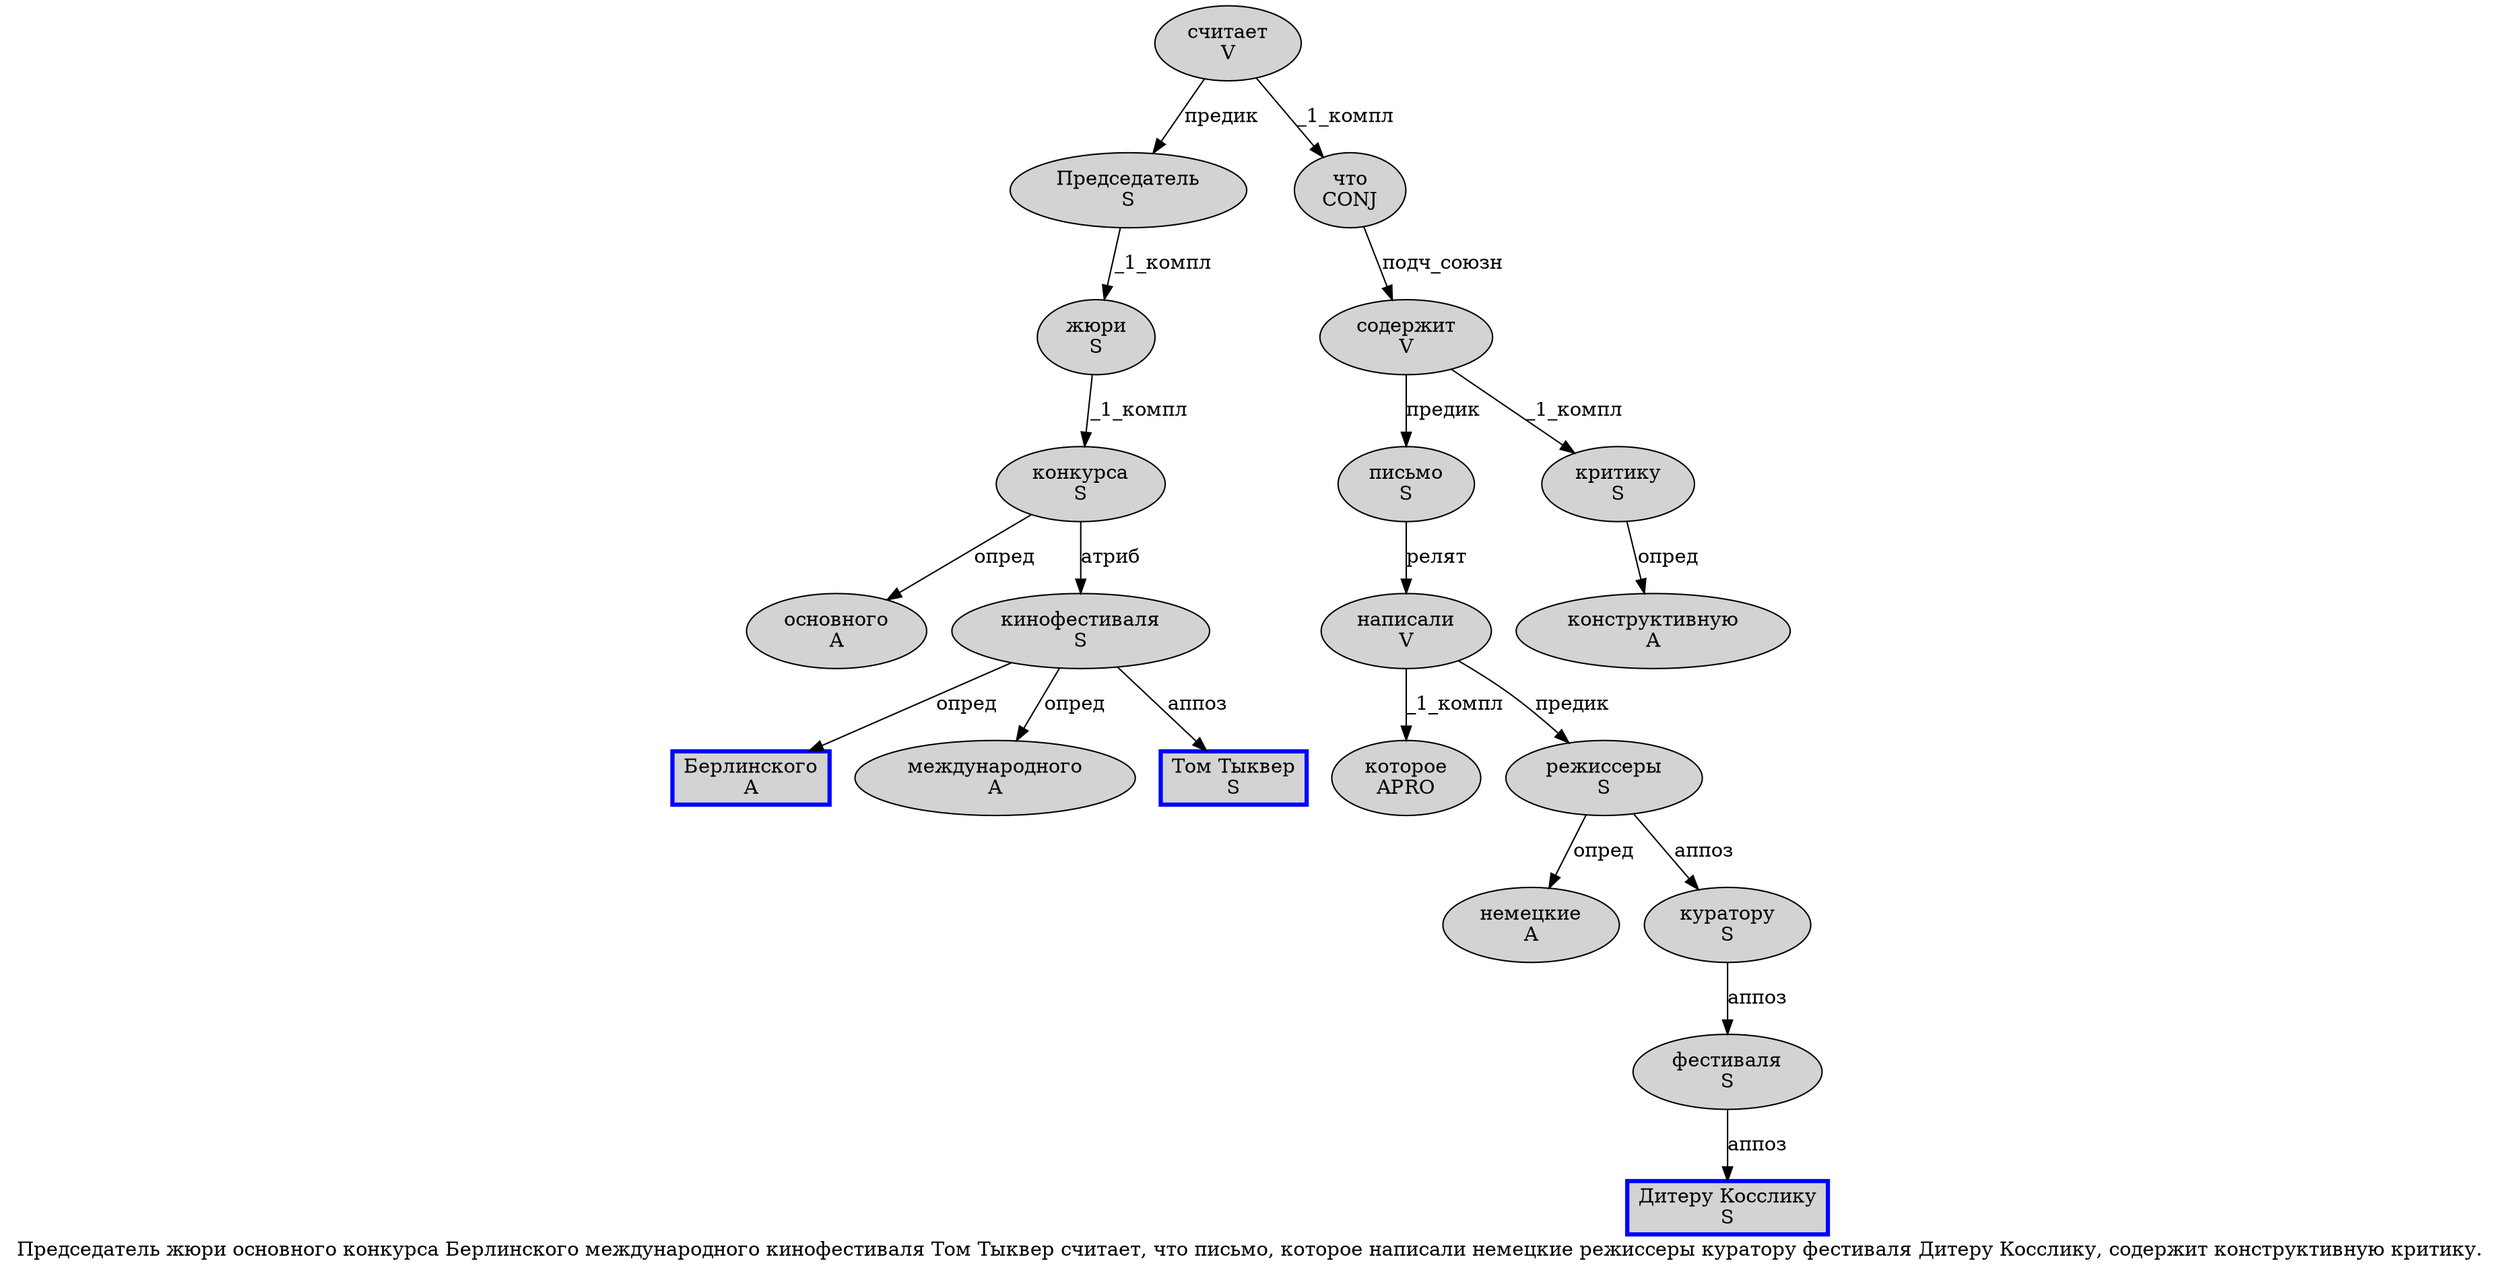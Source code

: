 digraph SENTENCE_593 {
	graph [label="Председатель жюри основного конкурса Берлинского международного кинофестиваля Том Тыквер считает, что письмо, которое написали немецкие режиссеры куратору фестиваля Дитеру Косслику, содержит конструктивную критику."]
	node [style=filled]
		0 [label="Председатель
S" color="" fillcolor=lightgray penwidth=1 shape=ellipse]
		1 [label="жюри
S" color="" fillcolor=lightgray penwidth=1 shape=ellipse]
		2 [label="основного
A" color="" fillcolor=lightgray penwidth=1 shape=ellipse]
		3 [label="конкурса
S" color="" fillcolor=lightgray penwidth=1 shape=ellipse]
		4 [label="Берлинского
A" color=blue fillcolor=lightgray penwidth=3 shape=box]
		5 [label="международного
A" color="" fillcolor=lightgray penwidth=1 shape=ellipse]
		6 [label="кинофестиваля
S" color="" fillcolor=lightgray penwidth=1 shape=ellipse]
		7 [label="Том Тыквер
S" color=blue fillcolor=lightgray penwidth=3 shape=box]
		8 [label="считает
V" color="" fillcolor=lightgray penwidth=1 shape=ellipse]
		10 [label="что
CONJ" color="" fillcolor=lightgray penwidth=1 shape=ellipse]
		11 [label="письмо
S" color="" fillcolor=lightgray penwidth=1 shape=ellipse]
		13 [label="которое
APRO" color="" fillcolor=lightgray penwidth=1 shape=ellipse]
		14 [label="написали
V" color="" fillcolor=lightgray penwidth=1 shape=ellipse]
		15 [label="немецкие
A" color="" fillcolor=lightgray penwidth=1 shape=ellipse]
		16 [label="режиссеры
S" color="" fillcolor=lightgray penwidth=1 shape=ellipse]
		17 [label="куратору
S" color="" fillcolor=lightgray penwidth=1 shape=ellipse]
		18 [label="фестиваля
S" color="" fillcolor=lightgray penwidth=1 shape=ellipse]
		19 [label="Дитеру Косслику
S" color=blue fillcolor=lightgray penwidth=3 shape=box]
		21 [label="содержит
V" color="" fillcolor=lightgray penwidth=1 shape=ellipse]
		22 [label="конструктивную
A" color="" fillcolor=lightgray penwidth=1 shape=ellipse]
		23 [label="критику
S" color="" fillcolor=lightgray penwidth=1 shape=ellipse]
			18 -> 19 [label="аппоз"]
			8 -> 0 [label="предик"]
			8 -> 10 [label="_1_компл"]
			21 -> 11 [label="предик"]
			21 -> 23 [label="_1_компл"]
			3 -> 2 [label="опред"]
			3 -> 6 [label="атриб"]
			14 -> 13 [label="_1_компл"]
			14 -> 16 [label="предик"]
			1 -> 3 [label="_1_компл"]
			11 -> 14 [label="релят"]
			10 -> 21 [label="подч_союзн"]
			23 -> 22 [label="опред"]
			17 -> 18 [label="аппоз"]
			16 -> 15 [label="опред"]
			16 -> 17 [label="аппоз"]
			0 -> 1 [label="_1_компл"]
			6 -> 4 [label="опред"]
			6 -> 5 [label="опред"]
			6 -> 7 [label="аппоз"]
}